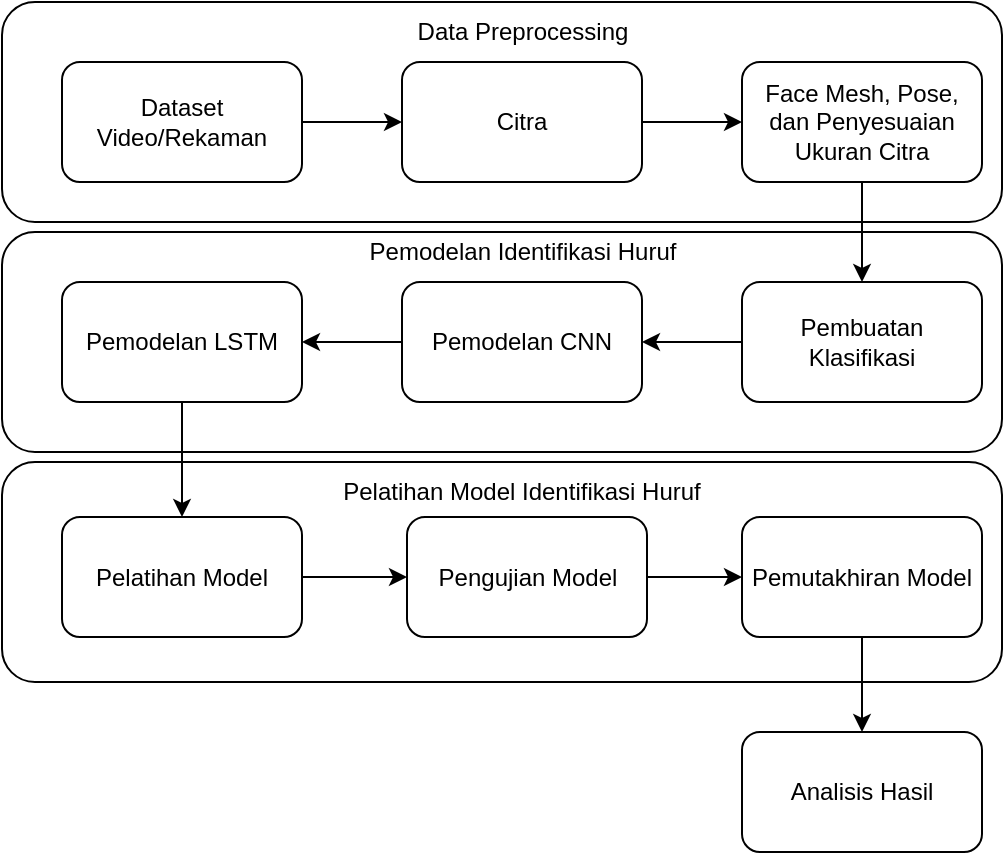 <mxfile version="20.6.0" type="github" pages="5">
  <diagram id="krtiONgvCwZE9kZQAfwz" name="metodologi">
    <mxGraphModel dx="1038" dy="489" grid="1" gridSize="10" guides="1" tooltips="1" connect="1" arrows="1" fold="1" page="1" pageScale="1" pageWidth="827" pageHeight="1169" math="0" shadow="0">
      <root>
        <mxCell id="0" />
        <mxCell id="1" parent="0" />
        <mxCell id="3Ln-GhuqyoS-aDaGr7-3-17" value="" style="rounded=1;whiteSpace=wrap;html=1;" parent="1" vertex="1">
          <mxGeometry x="140" y="390" width="500" height="110" as="geometry" />
        </mxCell>
        <mxCell id="3Ln-GhuqyoS-aDaGr7-3-14" value="" style="rounded=1;whiteSpace=wrap;html=1;" parent="1" vertex="1">
          <mxGeometry x="140" y="275" width="500" height="110" as="geometry" />
        </mxCell>
        <mxCell id="3Ln-GhuqyoS-aDaGr7-3-12" value="" style="rounded=1;whiteSpace=wrap;html=1;" parent="1" vertex="1">
          <mxGeometry x="140" y="160" width="500" height="110" as="geometry" />
        </mxCell>
        <mxCell id="3Ln-GhuqyoS-aDaGr7-3-3" value="" style="edgeStyle=orthogonalEdgeStyle;rounded=0;orthogonalLoop=1;jettySize=auto;html=1;" parent="1" source="3Ln-GhuqyoS-aDaGr7-3-1" target="3Ln-GhuqyoS-aDaGr7-3-2" edge="1">
          <mxGeometry relative="1" as="geometry" />
        </mxCell>
        <mxCell id="3Ln-GhuqyoS-aDaGr7-3-1" value="Dataset Video/Rekaman" style="rounded=1;whiteSpace=wrap;html=1;" parent="1" vertex="1">
          <mxGeometry x="170" y="190" width="120" height="60" as="geometry" />
        </mxCell>
        <mxCell id="3Ln-GhuqyoS-aDaGr7-3-5" value="" style="edgeStyle=orthogonalEdgeStyle;rounded=0;orthogonalLoop=1;jettySize=auto;html=1;" parent="1" source="3Ln-GhuqyoS-aDaGr7-3-2" target="3Ln-GhuqyoS-aDaGr7-3-4" edge="1">
          <mxGeometry relative="1" as="geometry" />
        </mxCell>
        <mxCell id="3Ln-GhuqyoS-aDaGr7-3-2" value="Citra" style="rounded=1;whiteSpace=wrap;html=1;" parent="1" vertex="1">
          <mxGeometry x="340" y="190" width="120" height="60" as="geometry" />
        </mxCell>
        <mxCell id="3Ln-GhuqyoS-aDaGr7-3-7" value="" style="edgeStyle=orthogonalEdgeStyle;rounded=0;orthogonalLoop=1;jettySize=auto;html=1;" parent="1" source="3Ln-GhuqyoS-aDaGr7-3-4" target="3Ln-GhuqyoS-aDaGr7-3-6" edge="1">
          <mxGeometry relative="1" as="geometry" />
        </mxCell>
        <mxCell id="3Ln-GhuqyoS-aDaGr7-3-4" value="Face Mesh, Pose, dan Penyesuaian Ukuran Citra" style="rounded=1;whiteSpace=wrap;html=1;" parent="1" vertex="1">
          <mxGeometry x="510" y="190" width="120" height="60" as="geometry" />
        </mxCell>
        <mxCell id="3Ln-GhuqyoS-aDaGr7-3-9" value="" style="edgeStyle=orthogonalEdgeStyle;rounded=0;orthogonalLoop=1;jettySize=auto;html=1;" parent="1" source="3Ln-GhuqyoS-aDaGr7-3-6" target="3Ln-GhuqyoS-aDaGr7-3-8" edge="1">
          <mxGeometry relative="1" as="geometry" />
        </mxCell>
        <mxCell id="3Ln-GhuqyoS-aDaGr7-3-6" value="Pembuatan Klasifikasi" style="rounded=1;whiteSpace=wrap;html=1;" parent="1" vertex="1">
          <mxGeometry x="510" y="300" width="120" height="60" as="geometry" />
        </mxCell>
        <mxCell id="3Ln-GhuqyoS-aDaGr7-3-11" value="" style="edgeStyle=orthogonalEdgeStyle;rounded=0;orthogonalLoop=1;jettySize=auto;html=1;" parent="1" source="3Ln-GhuqyoS-aDaGr7-3-8" target="3Ln-GhuqyoS-aDaGr7-3-10" edge="1">
          <mxGeometry relative="1" as="geometry" />
        </mxCell>
        <mxCell id="3Ln-GhuqyoS-aDaGr7-3-8" value="Pemodelan CNN" style="rounded=1;whiteSpace=wrap;html=1;" parent="1" vertex="1">
          <mxGeometry x="340" y="300" width="120" height="60" as="geometry" />
        </mxCell>
        <mxCell id="3Ln-GhuqyoS-aDaGr7-3-19" style="edgeStyle=orthogonalEdgeStyle;rounded=0;orthogonalLoop=1;jettySize=auto;html=1;" parent="1" source="3Ln-GhuqyoS-aDaGr7-3-10" target="3Ln-GhuqyoS-aDaGr7-3-16" edge="1">
          <mxGeometry relative="1" as="geometry" />
        </mxCell>
        <mxCell id="3Ln-GhuqyoS-aDaGr7-3-10" value="Pemodelan LSTM" style="rounded=1;whiteSpace=wrap;html=1;" parent="1" vertex="1">
          <mxGeometry x="170" y="300" width="120" height="60" as="geometry" />
        </mxCell>
        <mxCell id="3Ln-GhuqyoS-aDaGr7-3-13" value="Data Preprocessing" style="text;html=1;strokeColor=none;fillColor=none;align=center;verticalAlign=middle;whiteSpace=wrap;rounded=0;" parent="1" vertex="1">
          <mxGeometry x="337.5" y="160" width="125" height="30" as="geometry" />
        </mxCell>
        <mxCell id="3Ln-GhuqyoS-aDaGr7-3-15" value="Pemodelan Identifikasi Huruf" style="text;html=1;strokeColor=none;fillColor=none;align=center;verticalAlign=middle;whiteSpace=wrap;rounded=0;" parent="1" vertex="1">
          <mxGeometry x="313.75" y="270" width="172.5" height="30" as="geometry" />
        </mxCell>
        <mxCell id="3Ln-GhuqyoS-aDaGr7-3-21" value="" style="edgeStyle=orthogonalEdgeStyle;rounded=0;orthogonalLoop=1;jettySize=auto;html=1;" parent="1" source="3Ln-GhuqyoS-aDaGr7-3-16" target="3Ln-GhuqyoS-aDaGr7-3-20" edge="1">
          <mxGeometry relative="1" as="geometry" />
        </mxCell>
        <mxCell id="3Ln-GhuqyoS-aDaGr7-3-16" value="Pelatihan Model" style="rounded=1;whiteSpace=wrap;html=1;" parent="1" vertex="1">
          <mxGeometry x="170" y="417.5" width="120" height="60" as="geometry" />
        </mxCell>
        <mxCell id="3Ln-GhuqyoS-aDaGr7-3-18" value="Pelatihan Model Identifikasi Huruf" style="text;html=1;strokeColor=none;fillColor=none;align=center;verticalAlign=middle;whiteSpace=wrap;rounded=0;" parent="1" vertex="1">
          <mxGeometry x="306.87" y="390" width="186.25" height="30" as="geometry" />
        </mxCell>
        <mxCell id="3Ln-GhuqyoS-aDaGr7-3-23" value="" style="edgeStyle=orthogonalEdgeStyle;rounded=0;orthogonalLoop=1;jettySize=auto;html=1;" parent="1" source="3Ln-GhuqyoS-aDaGr7-3-20" target="3Ln-GhuqyoS-aDaGr7-3-22" edge="1">
          <mxGeometry relative="1" as="geometry" />
        </mxCell>
        <mxCell id="3Ln-GhuqyoS-aDaGr7-3-20" value="Pengujian Model" style="rounded=1;whiteSpace=wrap;html=1;" parent="1" vertex="1">
          <mxGeometry x="342.5" y="417.5" width="120" height="60" as="geometry" />
        </mxCell>
        <mxCell id="t3WdEGNYzIKjm6ke9rZm-4" style="edgeStyle=orthogonalEdgeStyle;rounded=0;orthogonalLoop=1;jettySize=auto;html=1;startArrow=none;startFill=0;" edge="1" parent="1" source="3Ln-GhuqyoS-aDaGr7-3-22" target="t3WdEGNYzIKjm6ke9rZm-1">
          <mxGeometry relative="1" as="geometry" />
        </mxCell>
        <mxCell id="3Ln-GhuqyoS-aDaGr7-3-22" value="Pemutakhiran Model" style="rounded=1;whiteSpace=wrap;html=1;" parent="1" vertex="1">
          <mxGeometry x="510" y="417.5" width="120" height="60" as="geometry" />
        </mxCell>
        <mxCell id="t3WdEGNYzIKjm6ke9rZm-1" value="Analisis Hasil" style="rounded=1;whiteSpace=wrap;html=1;" vertex="1" parent="1">
          <mxGeometry x="510" y="525" width="120" height="60" as="geometry" />
        </mxCell>
      </root>
    </mxGraphModel>
  </diagram>
  <diagram id="2ku8PVr4WOm1CHyFq7MV" name="metodologi-data-proc">
    <mxGraphModel dx="1038" dy="489" grid="1" gridSize="10" guides="1" tooltips="1" connect="1" arrows="1" fold="1" page="1" pageScale="1" pageWidth="827" pageHeight="1169" math="0" shadow="0">
      <root>
        <mxCell id="0" />
        <mxCell id="1" parent="0" />
        <mxCell id="PuEos_XJJQOIyXwsl5NT-1" value="" style="rounded=1;whiteSpace=wrap;html=1;" vertex="1" parent="1">
          <mxGeometry x="140" y="160" width="500" height="110" as="geometry" />
        </mxCell>
        <mxCell id="PuEos_XJJQOIyXwsl5NT-2" value="" style="edgeStyle=orthogonalEdgeStyle;rounded=0;orthogonalLoop=1;jettySize=auto;html=1;" edge="1" parent="1" source="PuEos_XJJQOIyXwsl5NT-3" target="PuEos_XJJQOIyXwsl5NT-5">
          <mxGeometry relative="1" as="geometry" />
        </mxCell>
        <mxCell id="PuEos_XJJQOIyXwsl5NT-3" value="Dataset Video/Rekaman" style="rounded=1;whiteSpace=wrap;html=1;" vertex="1" parent="1">
          <mxGeometry x="170" y="190" width="120" height="60" as="geometry" />
        </mxCell>
        <mxCell id="PuEos_XJJQOIyXwsl5NT-4" value="" style="edgeStyle=orthogonalEdgeStyle;rounded=0;orthogonalLoop=1;jettySize=auto;html=1;" edge="1" parent="1" source="PuEos_XJJQOIyXwsl5NT-5" target="PuEos_XJJQOIyXwsl5NT-6">
          <mxGeometry relative="1" as="geometry" />
        </mxCell>
        <mxCell id="PuEos_XJJQOIyXwsl5NT-5" value="Citra" style="rounded=1;whiteSpace=wrap;html=1;" vertex="1" parent="1">
          <mxGeometry x="340" y="190" width="120" height="60" as="geometry" />
        </mxCell>
        <mxCell id="PuEos_XJJQOIyXwsl5NT-6" value="Face Mesh, Pose, dan Penyesuaian Ukuran Citra" style="rounded=1;whiteSpace=wrap;html=1;" vertex="1" parent="1">
          <mxGeometry x="510" y="190" width="120" height="60" as="geometry" />
        </mxCell>
        <mxCell id="PuEos_XJJQOIyXwsl5NT-7" value="Data Preprocessing" style="text;html=1;strokeColor=none;fillColor=none;align=center;verticalAlign=middle;whiteSpace=wrap;rounded=0;" vertex="1" parent="1">
          <mxGeometry x="337.5" y="160" width="125" height="30" as="geometry" />
        </mxCell>
      </root>
    </mxGraphModel>
  </diagram>
  <diagram id="rX4uBZHaI65R2cpVml_w" name="metodologi-identifikasi-huruf">
    <mxGraphModel dx="1038" dy="489" grid="1" gridSize="10" guides="1" tooltips="1" connect="1" arrows="1" fold="1" page="1" pageScale="1" pageWidth="827" pageHeight="1169" math="0" shadow="0">
      <root>
        <mxCell id="0" />
        <mxCell id="1" parent="0" />
        <mxCell id="xoUcgjzHLNkl9VXZld-5-1" value="" style="rounded=1;whiteSpace=wrap;html=1;" vertex="1" parent="1">
          <mxGeometry x="140" y="275" width="500" height="110" as="geometry" />
        </mxCell>
        <mxCell id="xoUcgjzHLNkl9VXZld-5-2" value="" style="edgeStyle=orthogonalEdgeStyle;rounded=0;orthogonalLoop=1;jettySize=auto;html=1;" edge="1" parent="1" source="xoUcgjzHLNkl9VXZld-5-3" target="xoUcgjzHLNkl9VXZld-5-5">
          <mxGeometry relative="1" as="geometry" />
        </mxCell>
        <mxCell id="xoUcgjzHLNkl9VXZld-5-3" value="Pembuatan Klasifikasi" style="rounded=1;whiteSpace=wrap;html=1;" vertex="1" parent="1">
          <mxGeometry x="170" y="300" width="120" height="60" as="geometry" />
        </mxCell>
        <mxCell id="xoUcgjzHLNkl9VXZld-5-4" value="" style="edgeStyle=orthogonalEdgeStyle;rounded=0;orthogonalLoop=1;jettySize=auto;html=1;" edge="1" parent="1" source="xoUcgjzHLNkl9VXZld-5-5" target="xoUcgjzHLNkl9VXZld-5-6">
          <mxGeometry relative="1" as="geometry" />
        </mxCell>
        <mxCell id="xoUcgjzHLNkl9VXZld-5-5" value="Pemodelan CNN" style="rounded=1;whiteSpace=wrap;html=1;" vertex="1" parent="1">
          <mxGeometry x="340" y="300" width="120" height="60" as="geometry" />
        </mxCell>
        <mxCell id="xoUcgjzHLNkl9VXZld-5-6" value="Pemodelan LSTM" style="rounded=1;whiteSpace=wrap;html=1;" vertex="1" parent="1">
          <mxGeometry x="500" y="300" width="120" height="60" as="geometry" />
        </mxCell>
        <mxCell id="xoUcgjzHLNkl9VXZld-5-7" value="Pemodelan Identifikasi Huruf" style="text;html=1;strokeColor=none;fillColor=none;align=center;verticalAlign=middle;whiteSpace=wrap;rounded=0;" vertex="1" parent="1">
          <mxGeometry x="313.75" y="270" width="172.5" height="30" as="geometry" />
        </mxCell>
      </root>
    </mxGraphModel>
  </diagram>
  <diagram id="O6WO4FakzGsF9bqNCsbh" name="metodologi-pelatihan">
    <mxGraphModel dx="903" dy="425" grid="1" gridSize="10" guides="1" tooltips="1" connect="1" arrows="1" fold="1" page="1" pageScale="1" pageWidth="827" pageHeight="1169" math="0" shadow="0">
      <root>
        <mxCell id="0" />
        <mxCell id="1" parent="0" />
        <mxCell id="W44doAoQlrMI2lEzzg1L-1" value="" style="rounded=1;whiteSpace=wrap;html=1;" vertex="1" parent="1">
          <mxGeometry x="140" y="390" width="500" height="110" as="geometry" />
        </mxCell>
        <mxCell id="W44doAoQlrMI2lEzzg1L-2" value="" style="edgeStyle=orthogonalEdgeStyle;rounded=0;orthogonalLoop=1;jettySize=auto;html=1;" edge="1" parent="1" source="W44doAoQlrMI2lEzzg1L-3" target="W44doAoQlrMI2lEzzg1L-6">
          <mxGeometry relative="1" as="geometry" />
        </mxCell>
        <mxCell id="W44doAoQlrMI2lEzzg1L-3" value="Pelatihan Model" style="rounded=1;whiteSpace=wrap;html=1;" vertex="1" parent="1">
          <mxGeometry x="170" y="417.5" width="120" height="60" as="geometry" />
        </mxCell>
        <mxCell id="W44doAoQlrMI2lEzzg1L-4" value="Pelatihan Model Identifikasi Huruf" style="text;html=1;strokeColor=none;fillColor=none;align=center;verticalAlign=middle;whiteSpace=wrap;rounded=0;" vertex="1" parent="1">
          <mxGeometry x="306.87" y="390" width="186.25" height="30" as="geometry" />
        </mxCell>
        <mxCell id="W44doAoQlrMI2lEzzg1L-5" value="" style="edgeStyle=orthogonalEdgeStyle;rounded=0;orthogonalLoop=1;jettySize=auto;html=1;startArrow=none;startFill=0;" edge="1" parent="1" source="W44doAoQlrMI2lEzzg1L-6" target="W44doAoQlrMI2lEzzg1L-7">
          <mxGeometry relative="1" as="geometry" />
        </mxCell>
        <mxCell id="W44doAoQlrMI2lEzzg1L-6" value="Pengujian Model" style="rounded=1;whiteSpace=wrap;html=1;" vertex="1" parent="1">
          <mxGeometry x="342.5" y="417.5" width="120" height="60" as="geometry" />
        </mxCell>
        <mxCell id="W44doAoQlrMI2lEzzg1L-7" value="Validasi Model" style="rounded=1;whiteSpace=wrap;html=1;" vertex="1" parent="1">
          <mxGeometry x="510" y="417.5" width="120" height="60" as="geometry" />
        </mxCell>
      </root>
    </mxGraphModel>
  </diagram>
  <diagram id="rMzWYSJR2DRLvTLI-V_G" name="metodologi-simplified">
    <mxGraphModel dx="1038" dy="489" grid="1" gridSize="10" guides="1" tooltips="1" connect="1" arrows="1" fold="1" page="1" pageScale="1" pageWidth="827" pageHeight="1169" math="0" shadow="0">
      <root>
        <mxCell id="0" />
        <mxCell id="1" parent="0" />
        <mxCell id="BpluVZ2RL_XilJl6ynUt-1" value="" style="edgeStyle=orthogonalEdgeStyle;rounded=0;orthogonalLoop=1;jettySize=auto;html=1;" edge="1" parent="1" source="BpluVZ2RL_XilJl6ynUt-2" target="BpluVZ2RL_XilJl6ynUt-3">
          <mxGeometry relative="1" as="geometry" />
        </mxCell>
        <mxCell id="BpluVZ2RL_XilJl6ynUt-2" value="Data Preprocessing" style="rounded=1;whiteSpace=wrap;html=1;" vertex="1" parent="1">
          <mxGeometry x="90" y="180" width="120" height="60" as="geometry" />
        </mxCell>
        <mxCell id="BpluVZ2RL_XilJl6ynUt-5" value="" style="edgeStyle=orthogonalEdgeStyle;rounded=0;orthogonalLoop=1;jettySize=auto;html=1;startArrow=none;startFill=0;" edge="1" parent="1" source="BpluVZ2RL_XilJl6ynUt-3" target="BpluVZ2RL_XilJl6ynUt-4">
          <mxGeometry relative="1" as="geometry" />
        </mxCell>
        <mxCell id="BpluVZ2RL_XilJl6ynUt-3" value="Pemodelan Identifikasi Huruf" style="rounded=1;whiteSpace=wrap;html=1;" vertex="1" parent="1">
          <mxGeometry x="260" y="180" width="120" height="60" as="geometry" />
        </mxCell>
        <mxCell id="BpluVZ2RL_XilJl6ynUt-7" value="" style="edgeStyle=orthogonalEdgeStyle;rounded=0;orthogonalLoop=1;jettySize=auto;html=1;startArrow=none;startFill=0;" edge="1" parent="1" source="BpluVZ2RL_XilJl6ynUt-4" target="BpluVZ2RL_XilJl6ynUt-6">
          <mxGeometry relative="1" as="geometry" />
        </mxCell>
        <mxCell id="BpluVZ2RL_XilJl6ynUt-4" value="Pelatihan Model Identifikasi Huruf" style="rounded=1;whiteSpace=wrap;html=1;" vertex="1" parent="1">
          <mxGeometry x="430" y="180" width="120" height="60" as="geometry" />
        </mxCell>
        <mxCell id="BpluVZ2RL_XilJl6ynUt-6" value="Analisis Penelitian" style="rounded=1;whiteSpace=wrap;html=1;" vertex="1" parent="1">
          <mxGeometry x="600" y="180" width="120" height="60" as="geometry" />
        </mxCell>
      </root>
    </mxGraphModel>
  </diagram>
</mxfile>
